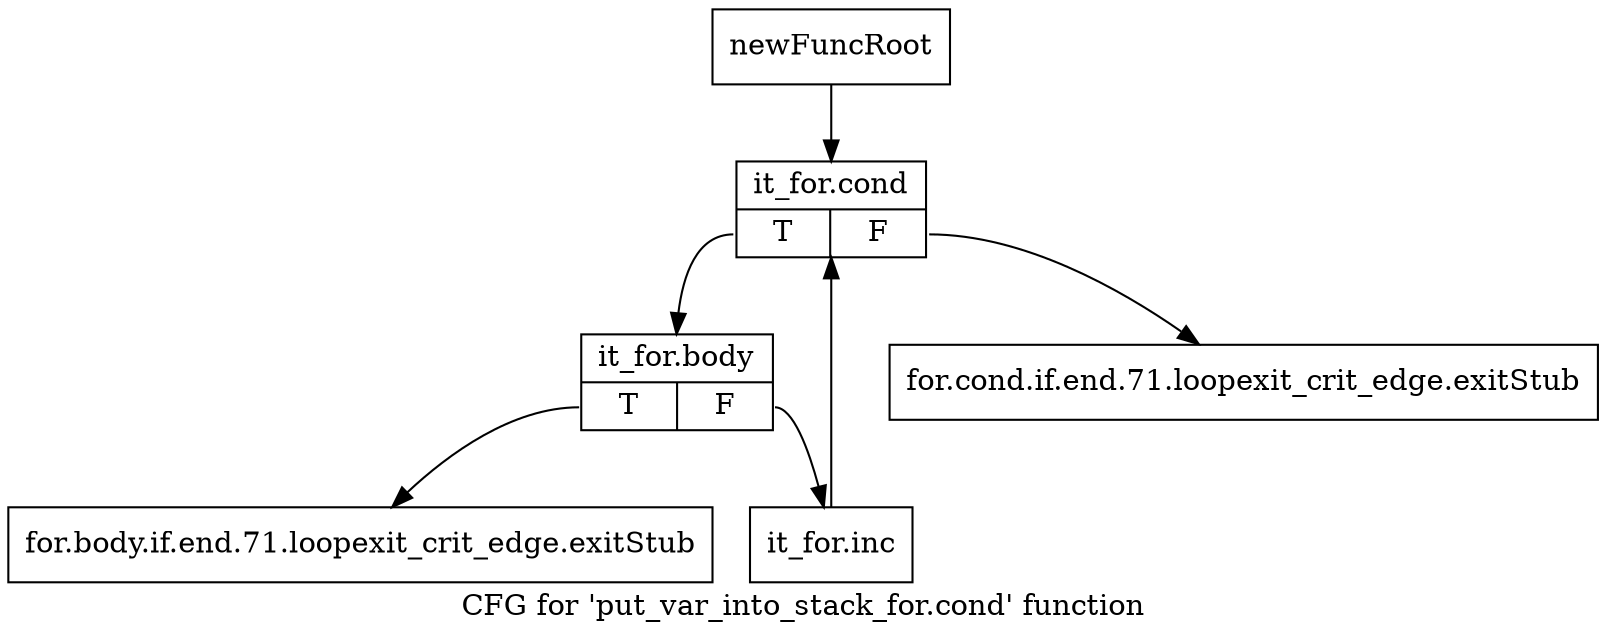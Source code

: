 digraph "CFG for 'put_var_into_stack_for.cond' function" {
	label="CFG for 'put_var_into_stack_for.cond' function";

	Node0xafdbc40 [shape=record,label="{newFuncRoot}"];
	Node0xafdbc40 -> Node0xafdbd30;
	Node0xafdbc90 [shape=record,label="{for.cond.if.end.71.loopexit_crit_edge.exitStub}"];
	Node0xafdbce0 [shape=record,label="{for.body.if.end.71.loopexit_crit_edge.exitStub}"];
	Node0xafdbd30 [shape=record,label="{it_for.cond|{<s0>T|<s1>F}}"];
	Node0xafdbd30:s0 -> Node0xafdbd80;
	Node0xafdbd30:s1 -> Node0xafdbc90;
	Node0xafdbd80 [shape=record,label="{it_for.body|{<s0>T|<s1>F}}"];
	Node0xafdbd80:s0 -> Node0xafdbce0;
	Node0xafdbd80:s1 -> Node0xafdbdd0;
	Node0xafdbdd0 [shape=record,label="{it_for.inc}"];
	Node0xafdbdd0 -> Node0xafdbd30;
}
